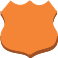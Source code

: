 <?xml version="1.0" encoding="UTF-8"?>
<dia:diagram xmlns:dia="http://www.lysator.liu.se/~alla/dia/">
  <dia:layer name="Fondo" visible="true" active="true">
    <dia:group>
      <dia:group>
        <dia:object type="Standard - BezierLine" version="0" id="O0">
          <dia:attribute name="obj_pos">
            <dia:point val="3.861,1.611"/>
          </dia:attribute>
          <dia:attribute name="obj_bb">
            <dia:rectangle val="3.76,1.611;3.861,1.876"/>
          </dia:attribute>
          <dia:attribute name="bez_points">
            <dia:point val="3.861,1.611"/>
            <dia:point val="3.861,1.726"/>
            <dia:point val="3.861,1.611"/>
            <dia:point val="3.861,1.726"/>
            <dia:point val="3.856,1.732"/>
            <dia:point val="3.808,1.788"/>
            <dia:point val="3.76,1.876"/>
            <dia:point val="3.76,1.76"/>
            <dia:point val="3.76,1.876"/>
            <dia:point val="3.76,1.76"/>
            <dia:point val="3.808,1.673"/>
            <dia:point val="3.856,1.617"/>
            <dia:point val="3.861,1.611"/>
          </dia:attribute>
          <dia:attribute name="corner_types">
            <dia:enum val="0"/>
            <dia:enum val="0"/>
            <dia:enum val="0"/>
            <dia:enum val="0"/>
            <dia:enum val="0"/>
          </dia:attribute>
          <dia:attribute name="line_color">
            <dia:color val="#9d5025"/>
          </dia:attribute>
          <dia:attribute name="line_width">
            <dia:real val="0"/>
          </dia:attribute>
        </dia:object>
        <dia:object type="Standard - BezierLine" version="0" id="O1">
          <dia:attribute name="obj_pos">
            <dia:point val="3.759,1.76"/>
          </dia:attribute>
          <dia:attribute name="obj_bb">
            <dia:rectangle val="3.691,1.76;3.759,2.033"/>
          </dia:attribute>
          <dia:attribute name="bez_points">
            <dia:point val="3.759,1.76"/>
            <dia:point val="3.759,1.876"/>
            <dia:point val="3.759,1.76"/>
            <dia:point val="3.759,1.876"/>
            <dia:point val="3.735,1.921"/>
            <dia:point val="3.71,1.974"/>
            <dia:point val="3.691,2.033"/>
            <dia:point val="3.691,1.917"/>
            <dia:point val="3.691,2.033"/>
            <dia:point val="3.691,1.917"/>
            <dia:point val="3.71,1.859"/>
            <dia:point val="3.735,1.805"/>
            <dia:point val="3.759,1.76"/>
          </dia:attribute>
          <dia:attribute name="corner_types">
            <dia:enum val="0"/>
            <dia:enum val="0"/>
            <dia:enum val="0"/>
            <dia:enum val="0"/>
            <dia:enum val="0"/>
          </dia:attribute>
          <dia:attribute name="line_color">
            <dia:color val="#9d5025"/>
          </dia:attribute>
          <dia:attribute name="line_width">
            <dia:real val="0"/>
          </dia:attribute>
        </dia:object>
        <dia:object type="Standard - BezierLine" version="0" id="O2">
          <dia:attribute name="obj_pos">
            <dia:point val="3.691,1.917"/>
          </dia:attribute>
          <dia:attribute name="obj_bb">
            <dia:rectangle val="2.664,1.917;4.664,2.292"/>
          </dia:attribute>
          <dia:attribute name="bez_points">
            <dia:point val="3.691,1.917"/>
            <dia:point val="3.691,2.033"/>
            <dia:point val="3.691,1.917"/>
            <dia:point val="3.691,2.033"/>
            <dia:point val="3.679,2.069"/>
            <dia:point val="3.67,2.108"/>
            <dia:point val="3.664,2.148"/>
            <dia:point val="3.664,2.032"/>
            <dia:point val="3.664,2.148"/>
            <dia:point val="3.664,2.032"/>
            <dia:point val="3.67,1.992"/>
            <dia:point val="3.679,1.954"/>
            <dia:point val="3.691,1.917"/>
          </dia:attribute>
          <dia:attribute name="corner_types">
            <dia:enum val="0"/>
            <dia:enum val="0"/>
            <dia:enum val="0"/>
            <dia:enum val="0"/>
            <dia:enum val="0"/>
          </dia:attribute>
          <dia:attribute name="line_color">
            <dia:color val="#9d5025"/>
          </dia:attribute>
          <dia:attribute name="line_width">
            <dia:real val="0"/>
          </dia:attribute>
        </dia:object>
        <dia:object type="Standard - BezierLine" version="0" id="O3">
          <dia:attribute name="obj_pos">
            <dia:point val="3.664,2.032"/>
          </dia:attribute>
          <dia:attribute name="obj_bb">
            <dia:rectangle val="2.658,2.032;4.658,2.233"/>
          </dia:attribute>
          <dia:attribute name="bez_points">
            <dia:point val="3.664,2.032"/>
            <dia:point val="3.664,2.148"/>
            <dia:point val="3.664,2.032"/>
            <dia:point val="3.664,2.148"/>
            <dia:point val="3.66,2.175"/>
            <dia:point val="3.658,2.204"/>
            <dia:point val="3.658,2.233"/>
            <dia:point val="3.658,2.118"/>
            <dia:point val="3.658,2.233"/>
            <dia:point val="3.658,2.118"/>
            <dia:point val="3.658,2.089"/>
            <dia:point val="3.66,2.06"/>
            <dia:point val="3.664,2.032"/>
          </dia:attribute>
          <dia:attribute name="corner_types">
            <dia:enum val="0"/>
            <dia:enum val="0"/>
            <dia:enum val="0"/>
            <dia:enum val="0"/>
            <dia:enum val="0"/>
          </dia:attribute>
          <dia:attribute name="line_color">
            <dia:color val="#9d5025"/>
          </dia:attribute>
          <dia:attribute name="line_width">
            <dia:real val="0"/>
          </dia:attribute>
        </dia:object>
      </dia:group>
      <dia:object type="Standard - Beziergon" version="0" id="O4">
        <dia:attribute name="obj_pos">
          <dia:point val="3.658,2.233"/>
        </dia:attribute>
        <dia:attribute name="obj_bb">
          <dia:rectangle val="2.658,1.611;4.658,2.233"/>
        </dia:attribute>
        <dia:attribute name="bez_points">
          <dia:point val="3.658,2.233"/>
          <dia:point val="3.658,2.118"/>
          <dia:point val="3.658,2.233"/>
          <dia:point val="3.658,2.118"/>
          <dia:point val="3.658,1.848"/>
          <dia:point val="3.85,1.623"/>
          <dia:point val="3.861,1.611"/>
          <dia:point val="3.861,1.726"/>
          <dia:point val="3.861,1.611"/>
          <dia:point val="3.861,1.726"/>
          <dia:point val="3.85,1.738"/>
          <dia:point val="3.658,1.964"/>
        </dia:attribute>
        <dia:attribute name="corner_types">
          <dia:enum val="-1548163448"/>
          <dia:enum val="0"/>
          <dia:enum val="0"/>
          <dia:enum val="0"/>
          <dia:enum val="0"/>
        </dia:attribute>
        <dia:attribute name="line_color">
          <dia:color val="#9d5025"/>
        </dia:attribute>
        <dia:attribute name="line_width">
          <dia:real val="0"/>
        </dia:attribute>
        <dia:attribute name="inner_color">
          <dia:color val="#9d5025"/>
        </dia:attribute>
        <dia:attribute name="show_background">
          <dia:boolean val="true"/>
        </dia:attribute>
      </dia:object>
      <dia:group>
        <dia:object type="Standard - BezierLine" version="0" id="O5">
          <dia:attribute name="obj_pos">
            <dia:point val="1.299,2.148"/>
          </dia:attribute>
          <dia:attribute name="obj_bb">
            <dia:rectangle val="0.299,1.655;2.299,2.263"/>
          </dia:attribute>
          <dia:attribute name="bez_points">
            <dia:point val="1.299,2.148"/>
            <dia:point val="1.299,2.263"/>
            <dia:point val="1.299,2.148"/>
            <dia:point val="1.299,2.263"/>
            <dia:point val="1.299,2.025"/>
            <dia:point val="1.107,1.784"/>
            <dia:point val="1.097,1.771"/>
            <dia:point val="1.097,1.655"/>
            <dia:point val="1.097,1.771"/>
            <dia:point val="1.097,1.655"/>
            <dia:point val="1.107,1.669"/>
            <dia:point val="1.299,1.909"/>
            <dia:point val="1.299,2.148"/>
          </dia:attribute>
          <dia:attribute name="corner_types">
            <dia:enum val="0"/>
            <dia:enum val="0"/>
            <dia:enum val="0"/>
            <dia:enum val="0"/>
            <dia:enum val="0"/>
          </dia:attribute>
          <dia:attribute name="line_color">
            <dia:color val="#9d5025"/>
          </dia:attribute>
          <dia:attribute name="line_width">
            <dia:real val="0"/>
          </dia:attribute>
        </dia:object>
      </dia:group>
      <dia:object type="Standard - Beziergon" version="0" id="O6">
        <dia:attribute name="obj_pos">
          <dia:point val="1.299,2.148"/>
        </dia:attribute>
        <dia:attribute name="obj_bb">
          <dia:rectangle val="0.299,1.655;2.299,2.263"/>
        </dia:attribute>
        <dia:attribute name="bez_points">
          <dia:point val="1.299,2.148"/>
          <dia:point val="1.299,2.263"/>
          <dia:point val="1.299,2.148"/>
          <dia:point val="1.299,2.263"/>
          <dia:point val="1.299,2.025"/>
          <dia:point val="1.107,1.784"/>
          <dia:point val="1.097,1.771"/>
          <dia:point val="1.097,1.655"/>
          <dia:point val="1.097,1.771"/>
          <dia:point val="1.097,1.655"/>
          <dia:point val="1.107,1.669"/>
          <dia:point val="1.299,1.909"/>
        </dia:attribute>
        <dia:attribute name="corner_types">
          <dia:enum val="-1548163448"/>
          <dia:enum val="0"/>
          <dia:enum val="0"/>
          <dia:enum val="0"/>
          <dia:enum val="0"/>
        </dia:attribute>
        <dia:attribute name="line_color">
          <dia:color val="#9d5025"/>
        </dia:attribute>
        <dia:attribute name="line_width">
          <dia:real val="0"/>
        </dia:attribute>
        <dia:attribute name="inner_color">
          <dia:color val="#9d5025"/>
        </dia:attribute>
        <dia:attribute name="show_background">
          <dia:boolean val="true"/>
        </dia:attribute>
      </dia:object>
      <dia:group>
        <dia:object type="Standard - BezierLine" version="0" id="O7">
          <dia:attribute name="obj_pos">
            <dia:point val="2.535,3.797"/>
          </dia:attribute>
          <dia:attribute name="obj_bb">
            <dia:rectangle val="0.085,2.826;2.535,3.912"/>
          </dia:attribute>
          <dia:attribute name="bez_points">
            <dia:point val="2.535,3.797"/>
            <dia:point val="2.535,3.912"/>
            <dia:point val="2.535,3.797"/>
            <dia:point val="2.535,3.912"/>
            <dia:point val="2.213,3.523"/>
            <dia:point val="1.22,3.848"/>
            <dia:point val="1.097,3.076"/>
            <dia:point val="1.089,3.026"/>
            <dia:point val="1.085,2.982"/>
            <dia:point val="1.085,2.942"/>
            <dia:point val="1.085,2.826"/>
            <dia:point val="1.085,2.942"/>
            <dia:point val="1.085,2.826"/>
            <dia:point val="1.085,2.867"/>
            <dia:point val="1.089,2.911"/>
            <dia:point val="1.097,2.96"/>
            <dia:point val="1.22,3.732"/>
            <dia:point val="2.213,3.408"/>
            <dia:point val="2.535,3.797"/>
          </dia:attribute>
          <dia:attribute name="corner_types">
            <dia:enum val="0"/>
            <dia:enum val="0"/>
            <dia:enum val="0"/>
            <dia:enum val="0"/>
            <dia:enum val="0"/>
            <dia:enum val="0"/>
            <dia:enum val="0"/>
          </dia:attribute>
          <dia:attribute name="line_color">
            <dia:color val="#9d5025"/>
          </dia:attribute>
          <dia:attribute name="line_width">
            <dia:real val="0"/>
          </dia:attribute>
        </dia:object>
      </dia:group>
      <dia:object type="Standard - Beziergon" version="0" id="O8">
        <dia:attribute name="obj_pos">
          <dia:point val="1.085,2.942"/>
        </dia:attribute>
        <dia:attribute name="obj_bb">
          <dia:rectangle val="0.085,2.826;2.535,3.912"/>
        </dia:attribute>
        <dia:attribute name="bez_points">
          <dia:point val="1.085,2.942"/>
          <dia:point val="1.085,2.826"/>
          <dia:point val="1.085,2.942"/>
          <dia:point val="1.085,2.826"/>
          <dia:point val="1.085,2.867"/>
          <dia:point val="1.089,2.911"/>
          <dia:point val="1.097,2.96"/>
          <dia:point val="1.22,3.732"/>
          <dia:point val="2.213,3.408"/>
          <dia:point val="2.535,3.797"/>
          <dia:point val="2.535,3.912"/>
          <dia:point val="2.535,3.797"/>
          <dia:point val="2.535,3.912"/>
          <dia:point val="2.213,3.523"/>
          <dia:point val="1.22,3.848"/>
          <dia:point val="1.097,3.076"/>
          <dia:point val="1.089,3.026"/>
          <dia:point val="1.085,2.982"/>
        </dia:attribute>
        <dia:attribute name="corner_types">
          <dia:enum val="-1548163416"/>
          <dia:enum val="0"/>
          <dia:enum val="0"/>
          <dia:enum val="0"/>
          <dia:enum val="0"/>
          <dia:enum val="0"/>
          <dia:enum val="0"/>
        </dia:attribute>
        <dia:attribute name="line_color">
          <dia:color val="#9d5025"/>
        </dia:attribute>
        <dia:attribute name="line_width">
          <dia:real val="0"/>
        </dia:attribute>
        <dia:attribute name="inner_color">
          <dia:color val="#9d5025"/>
        </dia:attribute>
        <dia:attribute name="show_background">
          <dia:boolean val="true"/>
        </dia:attribute>
      </dia:object>
      <dia:group>
        <dia:object type="Standard - Beziergon" version="0" id="O9">
          <dia:attribute name="obj_pos">
            <dia:point val="2.525,1.077"/>
          </dia:attribute>
          <dia:attribute name="obj_bb">
            <dia:rectangle val="1.085,1.077;3.915,3.808"/>
          </dia:attribute>
          <dia:attribute name="bez_points">
            <dia:point val="2.525,1.077"/>
            <dia:point val="2.541,1.077"/>
            <dia:point val="2.557,1.084"/>
            <dia:point val="2.56,1.088"/>
            <dia:point val="2.708,1.255"/>
            <dia:point val="2.856,1.311"/>
            <dia:point val="2.989,1.311"/>
            <dia:point val="3.254,1.311"/>
            <dia:point val="3.446,1.097"/>
            <dia:point val="3.456,1.086"/>
            <dia:point val="3.861,1.611"/>
            <dia:point val="3.456,1.086"/>
            <dia:point val="3.861,1.611"/>
            <dia:point val="3.85,1.623"/>
            <dia:point val="3.647,1.861"/>
            <dia:point val="3.658,2.141"/>
            <dia:point val="3.671,2.469"/>
            <dia:point val="3.978,2.588"/>
            <dia:point val="3.903,2.96"/>
            <dia:point val="3.766,3.631"/>
            <dia:point val="3.111,3.36"/>
            <dia:point val="2.58,3.797"/>
            <dia:point val="2.57,3.805"/>
            <dia:point val="2.561,3.808"/>
            <dia:point val="2.554,3.808"/>
            <dia:point val="2.541,3.808"/>
            <dia:point val="2.535,3.797"/>
            <dia:point val="2.535,3.797"/>
            <dia:point val="2.213,3.408"/>
            <dia:point val="1.22,3.732"/>
            <dia:point val="1.097,2.96"/>
            <dia:point val="1.029,2.537"/>
            <dia:point val="1.284,2.486"/>
            <dia:point val="1.299,2.168"/>
            <dia:point val="1.31,1.923"/>
            <dia:point val="1.107,1.669"/>
            <dia:point val="1.097,1.655"/>
            <dia:point val="1.568,1.086"/>
            <dia:point val="1.097,1.655"/>
            <dia:point val="1.568,1.086"/>
            <dia:point val="1.579,1.097"/>
            <dia:point val="1.775,1.293"/>
            <dia:point val="2.051,1.293"/>
            <dia:point val="2.189,1.293"/>
            <dia:point val="2.344,1.242"/>
            <dia:point val="2.499,1.086"/>
            <dia:point val="2.507,1.079"/>
            <dia:point val="2.516,1.077"/>
          </dia:attribute>
          <dia:attribute name="corner_types">
            <dia:enum val="-1548163384"/>
            <dia:enum val="0"/>
            <dia:enum val="0"/>
            <dia:enum val="0"/>
            <dia:enum val="0"/>
            <dia:enum val="0"/>
            <dia:enum val="0"/>
            <dia:enum val="0"/>
            <dia:enum val="0"/>
            <dia:enum val="0"/>
            <dia:enum val="0"/>
            <dia:enum val="0"/>
            <dia:enum val="0"/>
            <dia:enum val="0"/>
            <dia:enum val="0"/>
            <dia:enum val="0"/>
            <dia:enum val="0"/>
          </dia:attribute>
          <dia:attribute name="line_color">
            <dia:color val="#f58536"/>
          </dia:attribute>
          <dia:attribute name="line_width">
            <dia:real val="0"/>
          </dia:attribute>
          <dia:attribute name="inner_color">
            <dia:color val="#f58536"/>
          </dia:attribute>
          <dia:attribute name="show_background">
            <dia:boolean val="true"/>
          </dia:attribute>
        </dia:object>
      </dia:group>
      <dia:group>
        <dia:object type="Standard - BezierLine" version="0" id="O10">
          <dia:attribute name="obj_pos">
            <dia:point val="3.915,2.847"/>
          </dia:attribute>
          <dia:attribute name="obj_bb">
            <dia:rectangle val="2.909,2.847;4.909,3.188"/>
          </dia:attribute>
          <dia:attribute name="bez_points">
            <dia:point val="3.915,2.847"/>
            <dia:point val="3.915,2.962"/>
            <dia:point val="3.915,2.847"/>
            <dia:point val="3.915,2.962"/>
            <dia:point val="3.915,2.987"/>
            <dia:point val="3.913,3.013"/>
            <dia:point val="3.909,3.041"/>
            <dia:point val="3.909,2.925"/>
            <dia:point val="3.909,3.041"/>
            <dia:point val="3.909,2.925"/>
            <dia:point val="3.913,2.898"/>
            <dia:point val="3.915,2.872"/>
            <dia:point val="3.915,2.847"/>
          </dia:attribute>
          <dia:attribute name="corner_types">
            <dia:enum val="0"/>
            <dia:enum val="0"/>
            <dia:enum val="0"/>
            <dia:enum val="0"/>
            <dia:enum val="0"/>
          </dia:attribute>
          <dia:attribute name="line_color">
            <dia:color val="#9d5025"/>
          </dia:attribute>
          <dia:attribute name="line_width">
            <dia:real val="0"/>
          </dia:attribute>
        </dia:object>
        <dia:object type="Standard - BezierLine" version="0" id="O11">
          <dia:attribute name="obj_pos">
            <dia:point val="3.909,2.925"/>
          </dia:attribute>
          <dia:attribute name="obj_bb">
            <dia:rectangle val="3.879,2.925;3.909,3.169"/>
          </dia:attribute>
          <dia:attribute name="bez_points">
            <dia:point val="3.909,2.925"/>
            <dia:point val="3.909,3.041"/>
            <dia:point val="3.909,2.925"/>
            <dia:point val="3.909,3.041"/>
            <dia:point val="3.907,3.052"/>
            <dia:point val="3.905,3.064"/>
            <dia:point val="3.903,3.076"/>
            <dia:point val="3.896,3.109"/>
            <dia:point val="3.888,3.14"/>
            <dia:point val="3.879,3.169"/>
            <dia:point val="3.879,3.053"/>
            <dia:point val="3.879,3.169"/>
            <dia:point val="3.879,3.053"/>
            <dia:point val="3.888,3.025"/>
            <dia:point val="3.896,2.994"/>
            <dia:point val="3.903,2.96"/>
            <dia:point val="3.905,2.948"/>
            <dia:point val="3.907,2.937"/>
            <dia:point val="3.909,2.925"/>
          </dia:attribute>
          <dia:attribute name="corner_types">
            <dia:enum val="0"/>
            <dia:enum val="0"/>
            <dia:enum val="0"/>
            <dia:enum val="0"/>
            <dia:enum val="0"/>
            <dia:enum val="0"/>
            <dia:enum val="0"/>
          </dia:attribute>
          <dia:attribute name="line_color">
            <dia:color val="#9d5025"/>
          </dia:attribute>
          <dia:attribute name="line_width">
            <dia:real val="0"/>
          </dia:attribute>
        </dia:object>
        <dia:object type="Standard - BezierLine" version="0" id="O12">
          <dia:attribute name="obj_pos">
            <dia:point val="3.879,3.053"/>
          </dia:attribute>
          <dia:attribute name="obj_bb">
            <dia:rectangle val="3.829,3.053;3.879,3.286"/>
          </dia:attribute>
          <dia:attribute name="bez_points">
            <dia:point val="3.879,3.053"/>
            <dia:point val="3.879,3.169"/>
            <dia:point val="3.879,3.053"/>
            <dia:point val="3.879,3.169"/>
            <dia:point val="3.865,3.212"/>
            <dia:point val="3.848,3.251"/>
            <dia:point val="3.829,3.286"/>
            <dia:point val="3.829,3.171"/>
            <dia:point val="3.829,3.286"/>
            <dia:point val="3.829,3.171"/>
            <dia:point val="3.848,3.136"/>
            <dia:point val="3.865,3.097"/>
            <dia:point val="3.879,3.053"/>
          </dia:attribute>
          <dia:attribute name="corner_types">
            <dia:enum val="0"/>
            <dia:enum val="0"/>
            <dia:enum val="0"/>
            <dia:enum val="0"/>
            <dia:enum val="0"/>
          </dia:attribute>
          <dia:attribute name="line_color">
            <dia:color val="#9d5025"/>
          </dia:attribute>
          <dia:attribute name="line_width">
            <dia:real val="0"/>
          </dia:attribute>
        </dia:object>
        <dia:object type="Standard - BezierLine" version="0" id="O13">
          <dia:attribute name="obj_pos">
            <dia:point val="3.829,3.171"/>
          </dia:attribute>
          <dia:attribute name="obj_bb">
            <dia:rectangle val="2.535,3.171;3.829,3.923"/>
          </dia:attribute>
          <dia:attribute name="bez_points">
            <dia:point val="3.829,3.171"/>
            <dia:point val="3.829,3.286"/>
            <dia:point val="3.829,3.171"/>
            <dia:point val="3.829,3.286"/>
            <dia:point val="3.605,3.69"/>
            <dia:point val="3.044,3.53"/>
            <dia:point val="2.58,3.912"/>
            <dia:point val="2.57,3.92"/>
            <dia:point val="2.561,3.923"/>
            <dia:point val="2.554,3.923"/>
            <dia:point val="2.541,3.923"/>
            <dia:point val="2.535,3.912"/>
            <dia:point val="2.535,3.912"/>
            <dia:point val="2.535,3.797"/>
            <dia:point val="2.535,3.912"/>
            <dia:point val="2.535,3.797"/>
            <dia:point val="2.535,3.797"/>
            <dia:point val="2.541,3.808"/>
            <dia:point val="2.554,3.808"/>
            <dia:point val="2.561,3.808"/>
            <dia:point val="2.57,3.805"/>
            <dia:point val="2.58,3.797"/>
            <dia:point val="3.044,3.414"/>
            <dia:point val="3.605,3.574"/>
            <dia:point val="3.829,3.171"/>
          </dia:attribute>
          <dia:attribute name="corner_types">
            <dia:enum val="0"/>
            <dia:enum val="0"/>
            <dia:enum val="0"/>
            <dia:enum val="0"/>
            <dia:enum val="0"/>
            <dia:enum val="0"/>
            <dia:enum val="0"/>
            <dia:enum val="0"/>
            <dia:enum val="0"/>
          </dia:attribute>
          <dia:attribute name="line_color">
            <dia:color val="#9d5025"/>
          </dia:attribute>
          <dia:attribute name="line_width">
            <dia:real val="0"/>
          </dia:attribute>
        </dia:object>
      </dia:group>
      <dia:object type="Standard - Beziergon" version="0" id="O14">
        <dia:attribute name="obj_pos">
          <dia:point val="3.915,2.847"/>
        </dia:attribute>
        <dia:attribute name="obj_bb">
          <dia:rectangle val="2.535,2.847;4.915,3.923"/>
        </dia:attribute>
        <dia:attribute name="bez_points">
          <dia:point val="3.915,2.847"/>
          <dia:point val="3.915,2.962"/>
          <dia:point val="3.915,2.847"/>
          <dia:point val="3.915,2.962"/>
          <dia:point val="3.915,2.997"/>
          <dia:point val="3.911,3.035"/>
          <dia:point val="3.903,3.076"/>
          <dia:point val="3.766,3.746"/>
          <dia:point val="3.111,3.475"/>
          <dia:point val="2.58,3.912"/>
          <dia:point val="2.57,3.92"/>
          <dia:point val="2.561,3.923"/>
          <dia:point val="2.554,3.923"/>
          <dia:point val="2.541,3.923"/>
          <dia:point val="2.535,3.912"/>
          <dia:point val="2.535,3.912"/>
          <dia:point val="2.535,3.797"/>
          <dia:point val="2.535,3.912"/>
          <dia:point val="2.535,3.797"/>
          <dia:point val="2.535,3.797"/>
          <dia:point val="2.541,3.808"/>
          <dia:point val="2.554,3.808"/>
          <dia:point val="2.561,3.808"/>
          <dia:point val="2.57,3.805"/>
          <dia:point val="2.58,3.797"/>
          <dia:point val="3.111,3.36"/>
          <dia:point val="3.766,3.631"/>
          <dia:point val="3.903,2.96"/>
          <dia:point val="3.911,2.92"/>
          <dia:point val="3.915,2.882"/>
        </dia:attribute>
        <dia:attribute name="corner_types">
          <dia:enum val="-1548163384"/>
          <dia:enum val="0"/>
          <dia:enum val="0"/>
          <dia:enum val="0"/>
          <dia:enum val="0"/>
          <dia:enum val="0"/>
          <dia:enum val="0"/>
          <dia:enum val="0"/>
          <dia:enum val="0"/>
          <dia:enum val="0"/>
          <dia:enum val="0"/>
        </dia:attribute>
        <dia:attribute name="line_color">
          <dia:color val="#9d5025"/>
        </dia:attribute>
        <dia:attribute name="line_width">
          <dia:real val="0"/>
        </dia:attribute>
        <dia:attribute name="inner_color">
          <dia:color val="#9d5025"/>
        </dia:attribute>
        <dia:attribute name="show_background">
          <dia:boolean val="true"/>
        </dia:attribute>
      </dia:object>
    </dia:group>
  </dia:layer>
</dia:diagram>
